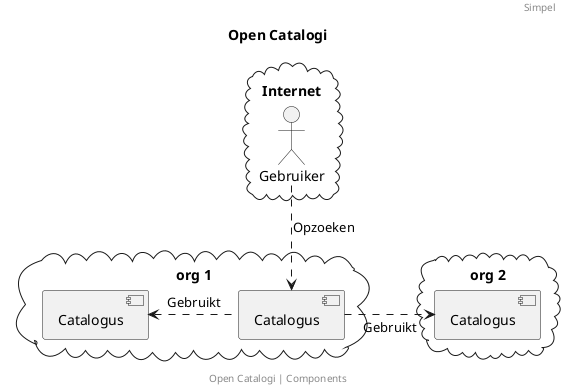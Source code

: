 @startuml
title: Open Catalogi
footer: Open Catalogi | Components
header: Simpel

cloud "Internet"{
actor "Gebruiker" as user

}


cloud "org 1" {
 [Catalogus] as cat1
 [Catalogus] as cat3
}

cloud "org 2" {
 [Catalogus] as cat2
}


user .down.> cat1: Opzoeken
cat1 .right.> cat2: Gebruikt
cat1 .left.> cat3: Gebruikt

@enduml